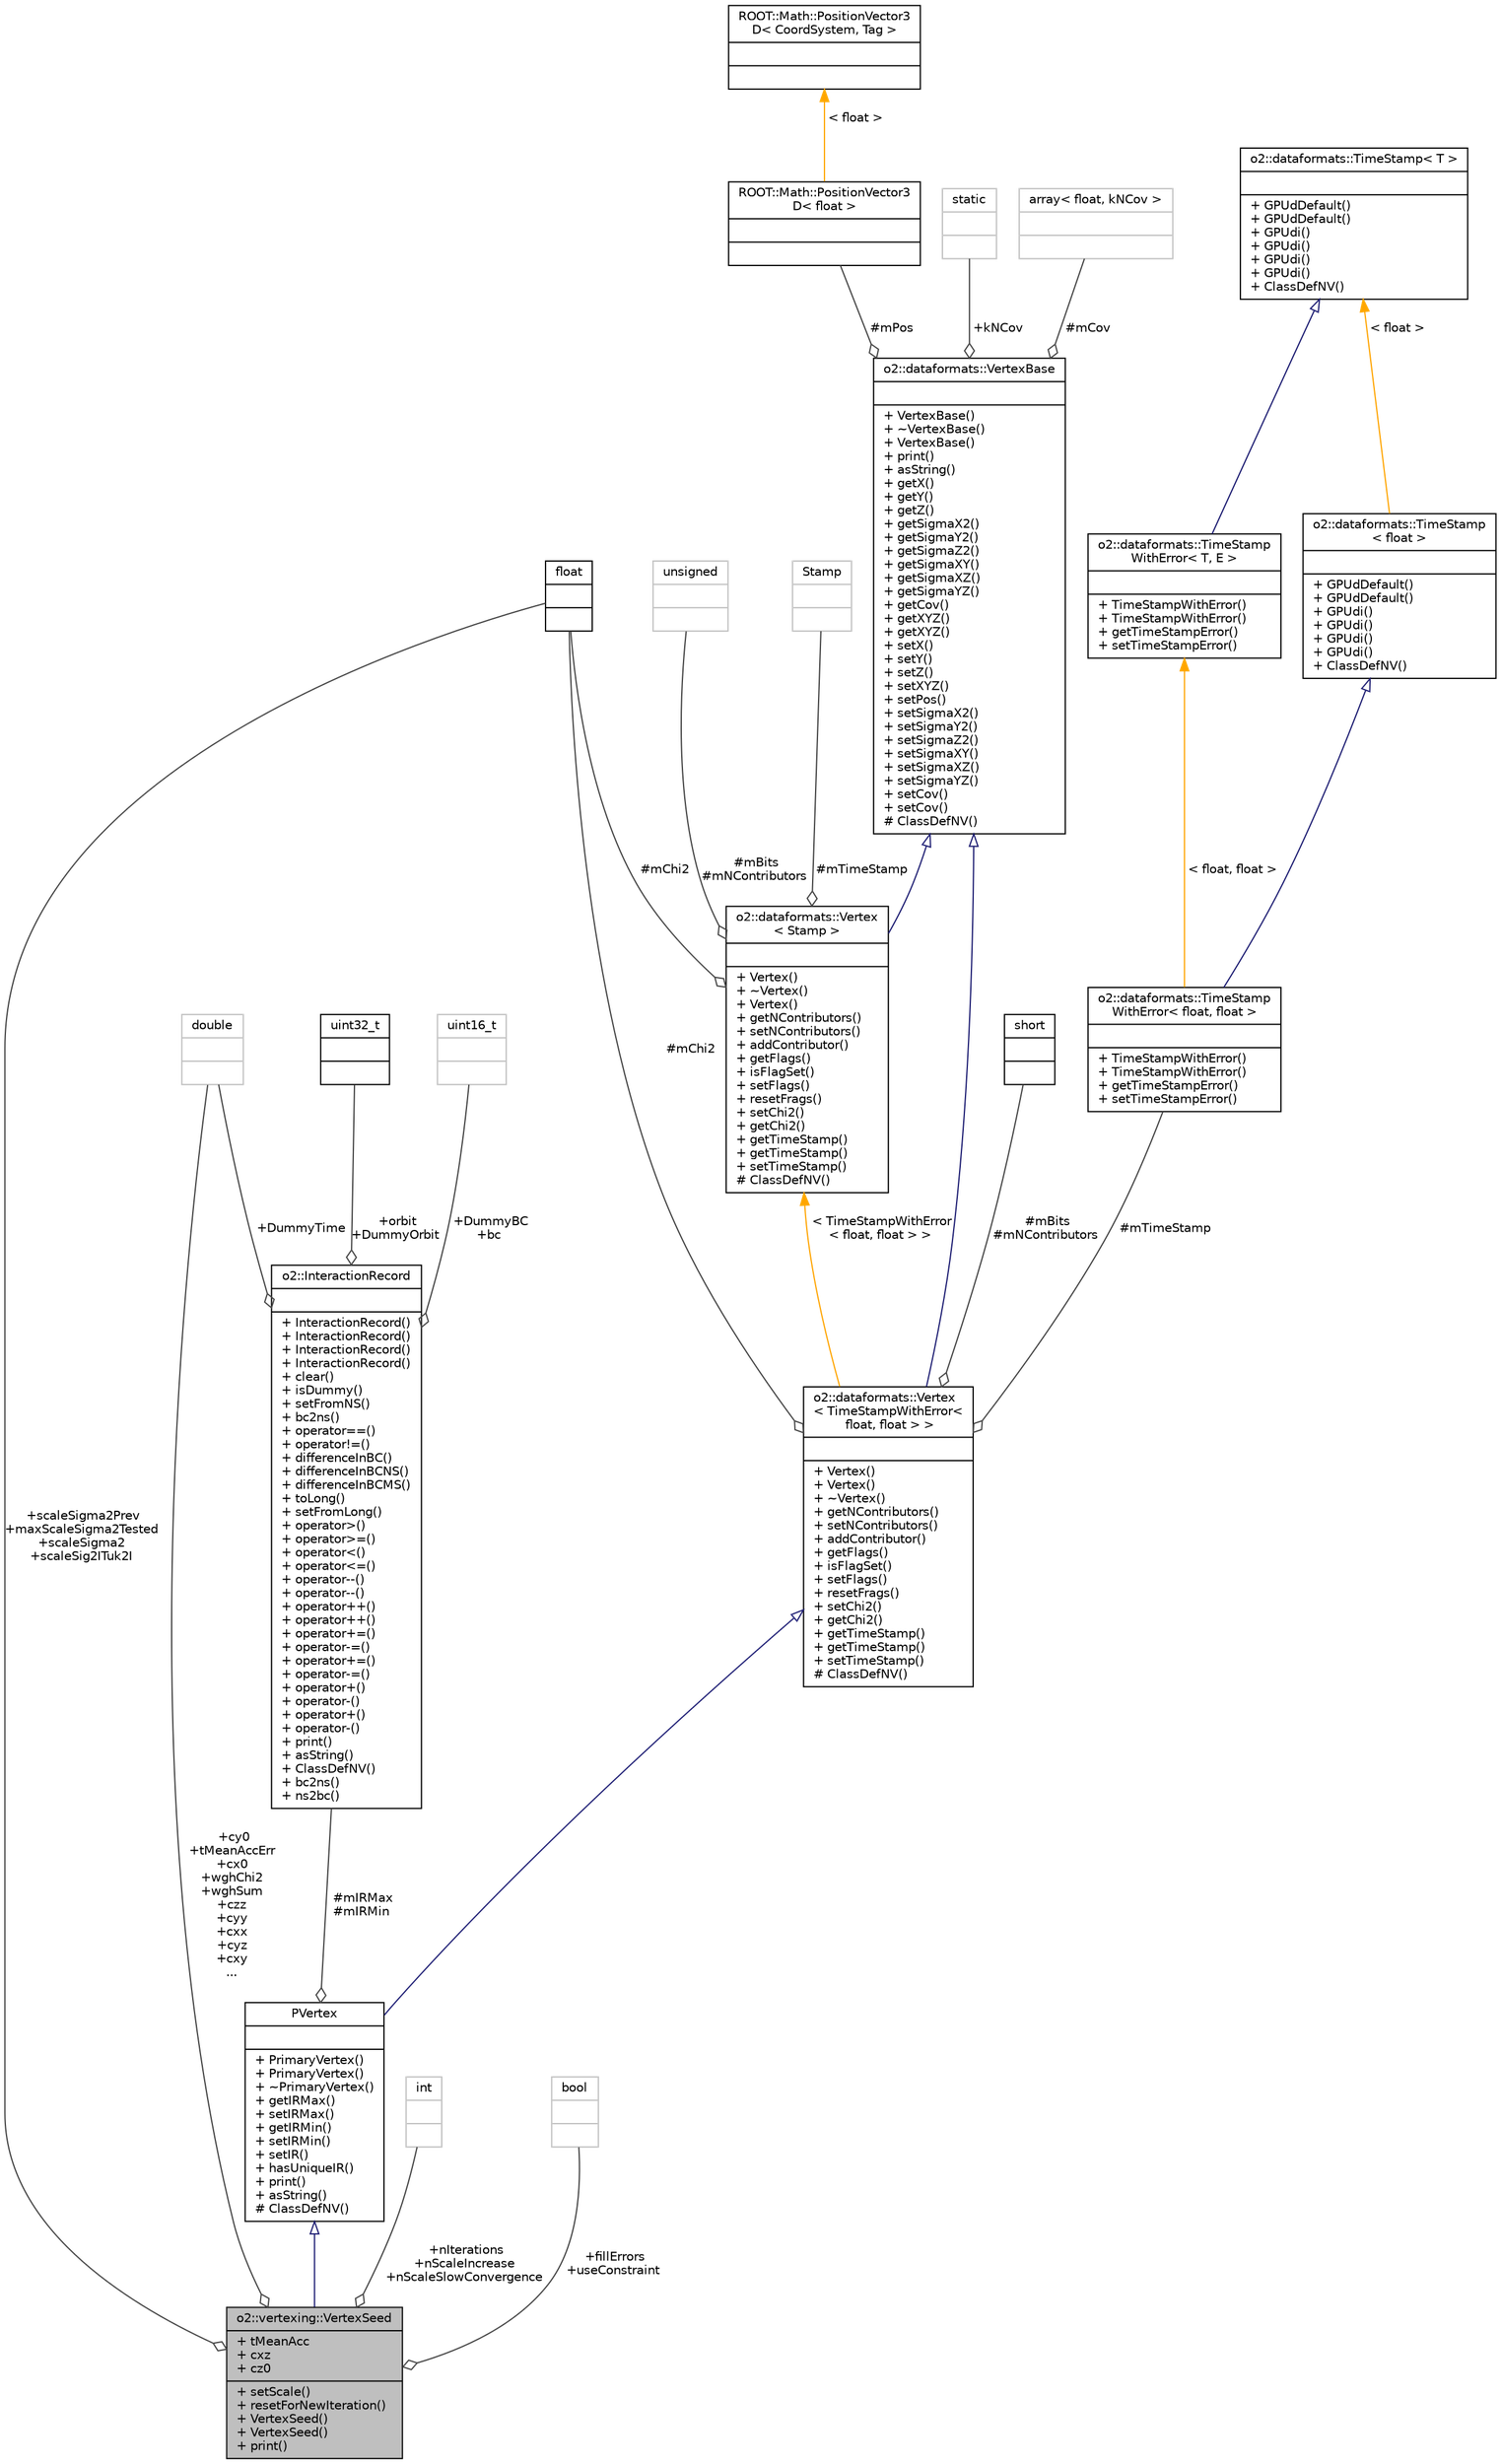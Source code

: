 digraph "o2::vertexing::VertexSeed"
{
 // INTERACTIVE_SVG=YES
  bgcolor="transparent";
  edge [fontname="Helvetica",fontsize="10",labelfontname="Helvetica",labelfontsize="10"];
  node [fontname="Helvetica",fontsize="10",shape=record];
  Node5 [label="{o2::vertexing::VertexSeed\n|+ tMeanAcc\l+ cxz\l+ cz0\l|+ setScale()\l+ resetForNewIteration()\l+ VertexSeed()\l+ VertexSeed()\l+ print()\l}",height=0.2,width=0.4,color="black", fillcolor="grey75", style="filled", fontcolor="black"];
  Node6 -> Node5 [dir="back",color="midnightblue",fontsize="10",style="solid",arrowtail="onormal",fontname="Helvetica"];
  Node6 [label="{PVertex\n||+ PrimaryVertex()\l+ PrimaryVertex()\l+ ~PrimaryVertex()\l+ getIRMax()\l+ setIRMax()\l+ getIRMin()\l+ setIRMin()\l+ setIR()\l+ hasUniqueIR()\l+ print()\l+ asString()\l# ClassDefNV()\l}",height=0.2,width=0.4,color="black",URL="$d1/d87/classo2_1_1dataformats_1_1PrimaryVertex.html"];
  Node7 -> Node6 [dir="back",color="midnightblue",fontsize="10",style="solid",arrowtail="onormal",fontname="Helvetica"];
  Node7 [label="{o2::dataformats::Vertex\l\< TimeStampWithError\<\l float, float \> \>\n||+ Vertex()\l+ Vertex()\l+ ~Vertex()\l+ getNContributors()\l+ setNContributors()\l+ addContributor()\l+ getFlags()\l+ isFlagSet()\l+ setFlags()\l+ resetFrags()\l+ setChi2()\l+ getChi2()\l+ getTimeStamp()\l+ getTimeStamp()\l+ setTimeStamp()\l# ClassDefNV()\l}",height=0.2,width=0.4,color="black",URL="$dd/ded/classo2_1_1dataformats_1_1Vertex.html"];
  Node8 -> Node7 [dir="back",color="midnightblue",fontsize="10",style="solid",arrowtail="onormal",fontname="Helvetica"];
  Node8 [label="{o2::dataformats::VertexBase\n||+ VertexBase()\l+ ~VertexBase()\l+ VertexBase()\l+ print()\l+ asString()\l+ getX()\l+ getY()\l+ getZ()\l+ getSigmaX2()\l+ getSigmaY2()\l+ getSigmaZ2()\l+ getSigmaXY()\l+ getSigmaXZ()\l+ getSigmaYZ()\l+ getCov()\l+ getXYZ()\l+ getXYZ()\l+ setX()\l+ setY()\l+ setZ()\l+ setXYZ()\l+ setPos()\l+ setSigmaX2()\l+ setSigmaY2()\l+ setSigmaZ2()\l+ setSigmaXY()\l+ setSigmaXZ()\l+ setSigmaYZ()\l+ setCov()\l+ setCov()\l# ClassDefNV()\l}",height=0.2,width=0.4,color="black",URL="$dc/d08/classo2_1_1dataformats_1_1VertexBase.html"];
  Node9 -> Node8 [color="grey25",fontsize="10",style="solid",label=" #mCov" ,arrowhead="odiamond",fontname="Helvetica"];
  Node9 [label="{array\< float, kNCov \>\n||}",height=0.2,width=0.4,color="grey75"];
  Node10 -> Node8 [color="grey25",fontsize="10",style="solid",label=" #mPos" ,arrowhead="odiamond",fontname="Helvetica"];
  Node10 [label="{ROOT::Math::PositionVector3\lD\< float \>\n||}",height=0.2,width=0.4,color="black",URL="$d5/daf/classROOT_1_1Math_1_1PositionVector3D.html"];
  Node11 -> Node10 [dir="back",color="orange",fontsize="10",style="solid",label=" \< float \>" ,fontname="Helvetica"];
  Node11 [label="{ROOT::Math::PositionVector3\lD\< CoordSystem, Tag \>\n||}",height=0.2,width=0.4,color="black",URL="$d5/daf/classROOT_1_1Math_1_1PositionVector3D.html"];
  Node12 -> Node8 [color="grey25",fontsize="10",style="solid",label=" +kNCov" ,arrowhead="odiamond",fontname="Helvetica"];
  Node12 [label="{static\n||}",height=0.2,width=0.4,color="grey75"];
  Node13 -> Node7 [color="grey25",fontsize="10",style="solid",label=" #mBits\n#mNContributors" ,arrowhead="odiamond",fontname="Helvetica"];
  Node13 [label="{short\n||}",height=0.2,width=0.4,color="black",URL="$dc/d10/classshort.html"];
  Node14 -> Node7 [color="grey25",fontsize="10",style="solid",label=" #mChi2" ,arrowhead="odiamond",fontname="Helvetica"];
  Node14 [label="{float\n||}",height=0.2,width=0.4,color="black",URL="$d4/dc3/classfloat.html"];
  Node15 -> Node7 [color="grey25",fontsize="10",style="solid",label=" #mTimeStamp" ,arrowhead="odiamond",fontname="Helvetica"];
  Node15 [label="{o2::dataformats::TimeStamp\lWithError\< float, float \>\n||+ TimeStampWithError()\l+ TimeStampWithError()\l+ getTimeStampError()\l+ setTimeStampError()\l}",height=0.2,width=0.4,color="black",URL="$d3/dbf/classo2_1_1dataformats_1_1TimeStampWithError.html"];
  Node16 -> Node15 [dir="back",color="midnightblue",fontsize="10",style="solid",arrowtail="onormal",fontname="Helvetica"];
  Node16 [label="{o2::dataformats::TimeStamp\l\< float \>\n||+ GPUdDefault()\l+ GPUdDefault()\l+ GPUdi()\l+ GPUdi()\l+ GPUdi()\l+ GPUdi()\l+ ClassDefNV()\l}",height=0.2,width=0.4,color="black",URL="$d0/d94/classo2_1_1dataformats_1_1TimeStamp.html"];
  Node17 -> Node16 [dir="back",color="orange",fontsize="10",style="solid",label=" \< float \>" ,fontname="Helvetica"];
  Node17 [label="{o2::dataformats::TimeStamp\< T \>\n||+ GPUdDefault()\l+ GPUdDefault()\l+ GPUdi()\l+ GPUdi()\l+ GPUdi()\l+ GPUdi()\l+ ClassDefNV()\l}",height=0.2,width=0.4,color="black",URL="$d0/d94/classo2_1_1dataformats_1_1TimeStamp.html"];
  Node18 -> Node15 [dir="back",color="orange",fontsize="10",style="solid",label=" \< float, float \>" ,fontname="Helvetica"];
  Node18 [label="{o2::dataformats::TimeStamp\lWithError\< T, E \>\n||+ TimeStampWithError()\l+ TimeStampWithError()\l+ getTimeStampError()\l+ setTimeStampError()\l}",height=0.2,width=0.4,color="black",URL="$d3/dbf/classo2_1_1dataformats_1_1TimeStampWithError.html"];
  Node17 -> Node18 [dir="back",color="midnightblue",fontsize="10",style="solid",arrowtail="onormal",fontname="Helvetica"];
  Node19 -> Node7 [dir="back",color="orange",fontsize="10",style="solid",label=" \< TimeStampWithError\l\< float, float \> \>" ,fontname="Helvetica"];
  Node19 [label="{o2::dataformats::Vertex\l\< Stamp \>\n||+ Vertex()\l+ ~Vertex()\l+ Vertex()\l+ getNContributors()\l+ setNContributors()\l+ addContributor()\l+ getFlags()\l+ isFlagSet()\l+ setFlags()\l+ resetFrags()\l+ setChi2()\l+ getChi2()\l+ getTimeStamp()\l+ getTimeStamp()\l+ setTimeStamp()\l# ClassDefNV()\l}",height=0.2,width=0.4,color="black",URL="$dd/ded/classo2_1_1dataformats_1_1Vertex.html"];
  Node8 -> Node19 [dir="back",color="midnightblue",fontsize="10",style="solid",arrowtail="onormal",fontname="Helvetica"];
  Node14 -> Node19 [color="grey25",fontsize="10",style="solid",label=" #mChi2" ,arrowhead="odiamond",fontname="Helvetica"];
  Node20 -> Node19 [color="grey25",fontsize="10",style="solid",label=" #mBits\n#mNContributors" ,arrowhead="odiamond",fontname="Helvetica"];
  Node20 [label="{unsigned\n||}",height=0.2,width=0.4,color="grey75"];
  Node21 -> Node19 [color="grey25",fontsize="10",style="solid",label=" #mTimeStamp" ,arrowhead="odiamond",fontname="Helvetica"];
  Node21 [label="{Stamp\n||}",height=0.2,width=0.4,color="grey75"];
  Node22 -> Node6 [color="grey25",fontsize="10",style="solid",label=" #mIRMax\n#mIRMin" ,arrowhead="odiamond",fontname="Helvetica"];
  Node22 [label="{o2::InteractionRecord\n||+ InteractionRecord()\l+ InteractionRecord()\l+ InteractionRecord()\l+ InteractionRecord()\l+ clear()\l+ isDummy()\l+ setFromNS()\l+ bc2ns()\l+ operator==()\l+ operator!=()\l+ differenceInBC()\l+ differenceInBCNS()\l+ differenceInBCMS()\l+ toLong()\l+ setFromLong()\l+ operator\>()\l+ operator\>=()\l+ operator\<()\l+ operator\<=()\l+ operator--()\l+ operator--()\l+ operator++()\l+ operator++()\l+ operator+=()\l+ operator-=()\l+ operator+=()\l+ operator-=()\l+ operator+()\l+ operator-()\l+ operator+()\l+ operator-()\l+ print()\l+ asString()\l+ ClassDefNV()\l+ bc2ns()\l+ ns2bc()\l}",height=0.2,width=0.4,color="black",URL="$d1/d21/structo2_1_1InteractionRecord.html"];
  Node23 -> Node22 [color="grey25",fontsize="10",style="solid",label=" +DummyTime" ,arrowhead="odiamond",fontname="Helvetica"];
  Node23 [label="{double\n||}",height=0.2,width=0.4,color="grey75"];
  Node24 -> Node22 [color="grey25",fontsize="10",style="solid",label=" +DummyBC\n+bc" ,arrowhead="odiamond",fontname="Helvetica"];
  Node24 [label="{uint16_t\n||}",height=0.2,width=0.4,color="grey75"];
  Node25 -> Node22 [color="grey25",fontsize="10",style="solid",label=" +orbit\n+DummyOrbit" ,arrowhead="odiamond",fontname="Helvetica"];
  Node25 [label="{uint32_t\n||}",height=0.2,width=0.4,color="black",URL="$d3/d87/classuint32__t.html"];
  Node23 -> Node5 [color="grey25",fontsize="10",style="solid",label=" +cy0\n+tMeanAccErr\n+cx0\n+wghChi2\n+wghSum\n+czz\n+cyy\n+cxx\n+cyz\n+cxy\n..." ,arrowhead="odiamond",fontname="Helvetica"];
  Node14 -> Node5 [color="grey25",fontsize="10",style="solid",label=" +scaleSigma2Prev\n+maxScaleSigma2Tested\n+scaleSigma2\n+scaleSig2ITuk2I" ,arrowhead="odiamond",fontname="Helvetica"];
  Node26 -> Node5 [color="grey25",fontsize="10",style="solid",label=" +nIterations\n+nScaleIncrease\n+nScaleSlowConvergence" ,arrowhead="odiamond",fontname="Helvetica"];
  Node26 [label="{int\n||}",height=0.2,width=0.4,color="grey75"];
  Node27 -> Node5 [color="grey25",fontsize="10",style="solid",label=" +fillErrors\n+useConstraint" ,arrowhead="odiamond",fontname="Helvetica"];
  Node27 [label="{bool\n||}",height=0.2,width=0.4,color="grey75"];
}
